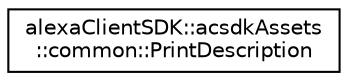 digraph "Graphical Class Hierarchy"
{
 // LATEX_PDF_SIZE
  edge [fontname="Helvetica",fontsize="10",labelfontname="Helvetica",labelfontsize="10"];
  node [fontname="Helvetica",fontsize="10",shape=record];
  rankdir="LR";
  Node0 [label="alexaClientSDK::acsdkAssets\l::common::PrintDescription",height=0.2,width=0.4,color="black", fillcolor="white", style="filled",URL="$structalexa_client_s_d_k_1_1acsdk_assets_1_1common_1_1_print_description.html",tooltip=" "];
}
